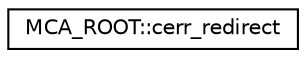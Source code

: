 digraph "Graphical Class Hierarchy"
{
  edge [fontname="Helvetica",fontsize="10",labelfontname="Helvetica",labelfontsize="10"];
  node [fontname="Helvetica",fontsize="10",shape=record];
  rankdir="LR";
  Node1 [label="MCA_ROOT::cerr_redirect",height=0.2,width=0.4,color="black", fillcolor="white", style="filled",URL="$de/dc5/class_m_c_a___r_o_o_t_1_1cerr__redirect.html",tooltip="A class to handle redirecting stderr. "];
}
